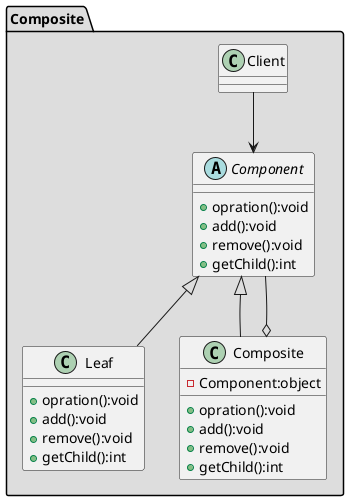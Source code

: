 @startuml
package "Composite" #DDDDDD{

    class Client{}

    abstract class Component{
        +opration():void
        +add():void
        +remove():void
        +getChild():int
    }

    class Leaf extends Component{
        +opration():void
        +add():void
        +remove():void
        +getChild():int
    }

    class Composite  extends Component{
        -Component:object
        +opration():void
        +add():void
        +remove():void
        +getChild():int
    }
    Client --> Component
    Component --o Composite
}
@enduml

